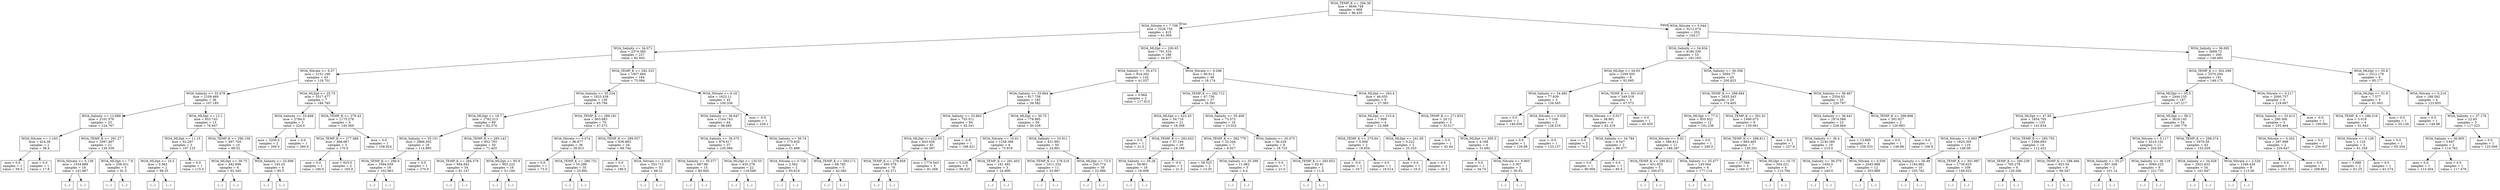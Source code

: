 digraph Tree {
node [shape=box] ;
0 [label="WOA_TEMP_K <= 294.36\nmse = 4646.748\nsamples = 668\nvalue = 96.435"] ;
1 [label="WOA_Nitrate <= 7.709\nmse = 2226.735\nsamples = 415\nvalue = 61.009"] ;
0 -> 1 [labeldistance=2.5, labelangle=45, headlabel="True"] ;
2 [label="WOA_Salinity <= 34.071\nmse = 2374.385\nsamples = 227\nvalue = 82.943"] ;
1 -> 2 ;
3 [label="WOA_Nitrate <= 6.37\nmse = 3151.168\nsamples = 43\nvalue = 119.701"] ;
2 -> 3 ;
4 [label="WOA_Salinity <= 33.478\nmse = 2109.469\nsamples = 36\nvalue = 107.185"] ;
3 -> 4 ;
5 [label="WOA_Salinity <= 12.689\nmse = 2101.576\nsamples = 23\nvalue = 124.767"] ;
4 -> 5 ;
6 [label="WOA_Nitrate <= 1.193\nmse = 424.36\nsamples = 2\nvalue = 38.4"] ;
5 -> 6 ;
7 [label="mse = 0.0\nsamples = 1\nvalue = 59.0"] ;
6 -> 7 ;
8 [label="mse = 0.0\nsamples = 1\nvalue = 17.8"] ;
6 -> 8 ;
9 [label="WOA_TEMP_K <= 291.27\nmse = 1697.497\nsamples = 21\nvalue = 130.339"] ;
5 -> 9 ;
10 [label="WOA_Nitrate <= 0.138\nmse = 1554.889\nsamples = 16\nvalue = 141.667"] ;
9 -> 10 ;
11 [label="(...)"] ;
10 -> 11 ;
12 [label="(...)"] ;
10 -> 12 ;
39 [label="WOA_MLDpt <= 7.9\nmse = 238.031\nsamples = 5\nvalue = 91.5"] ;
9 -> 39 ;
40 [label="(...)"] ;
39 -> 40 ;
43 [label="(...)"] ;
39 -> 43 ;
48 [label="WOA_MLDpt <= 12.1\nmse = 653.743\nsamples = 13\nvalue = 76.647"] ;
4 -> 48 ;
49 [label="WOA_MLDpt <= 11.15\nmse = 62.297\nsamples = 3\nvalue = 107.125"] ;
48 -> 49 ;
50 [label="WOA_MLDpt <= 10.5\nmse = 0.563\nsamples = 2\nvalue = 99.25"] ;
49 -> 50 ;
51 [label="(...)"] ;
50 -> 51 ;
52 [label="(...)"] ;
50 -> 52 ;
53 [label="mse = 0.0\nsamples = 1\nvalue = 115.0"] ;
49 -> 53 ;
54 [label="WOA_TEMP_K <= 290.159\nmse = 497.704\nsamples = 10\nvalue = 68.52"] ;
48 -> 54 ;
55 [label="WOA_MLDpt <= 39.75\nmse = 482.899\nsamples = 6\nvalue = 62.345"] ;
54 -> 55 ;
56 [label="(...)"] ;
55 -> 56 ;
61 [label="(...)"] ;
55 -> 61 ;
64 [label="WOA_Salinity <= 33.696\nmse = 145.25\nsamples = 4\nvalue = 85.5"] ;
54 -> 64 ;
65 [label="(...)"] ;
64 -> 65 ;
66 [label="(...)"] ;
64 -> 66 ;
71 [label="WOA_MLDpt <= 25.75\nmse = 3517.477\nsamples = 7\nvalue = 184.785"] ;
3 -> 71 ;
72 [label="WOA_Salinity <= 33.848\nmse = 2784.0\nsamples = 3\nvalue = 224.0"] ;
71 -> 72 ;
73 [label="mse = 3200.0\nsamples = 2\nvalue = 200.0"] ;
72 -> 73 ;
74 [label="mse = 0.0\nsamples = 1\nvalue = 260.0"] ;
72 -> 74 ;
75 [label="WOA_TEMP_K <= 279.43\nmse = 1175.278\nsamples = 4\nvalue = 145.569"] ;
71 -> 75 ;
76 [label="WOA_TEMP_K <= 277.488\nmse = 466.667\nsamples = 3\nvalue = 170.0"] ;
75 -> 76 ;
77 [label="mse = 0.0\nsamples = 1\nvalue = 180.0"] ;
76 -> 77 ;
78 [label="mse = 625.0\nsamples = 2\nvalue = 165.0"] ;
76 -> 78 ;
79 [label="mse = 0.0\nsamples = 1\nvalue = 108.924"] ;
75 -> 79 ;
80 [label="WOA_TEMP_K <= 292.333\nmse = 1857.694\nsamples = 184\nvalue = 75.084"] ;
2 -> 80 ;
81 [label="WOA_Salinity <= 35.234\nmse = 1623.438\nsamples = 139\nvalue = 65.794"] ;
80 -> 81 ;
82 [label="WOA_MLDpt <= 19.7\nmse = 1792.313\nsamples = 69\nvalue = 82.374"] ;
81 -> 82 ;
83 [label="WOA_Salinity <= 35.151\nmse = 2866.502\nsamples = 19\nvalue = 114.895"] ;
82 -> 83 ;
84 [label="WOA_TEMP_K <= 290.0\nmse = 1094.059\nsamples = 18\nvalue = 102.963"] ;
83 -> 84 ;
85 [label="(...)"] ;
84 -> 85 ;
116 [label="(...)"] ;
84 -> 116 ;
117 [label="mse = 0.0\nsamples = 1\nvalue = 270.0"] ;
83 -> 117 ;
118 [label="WOA_TEMP_K <= 285.143\nmse = 952.793\nsamples = 50\nvalue = 71.403"] ;
82 -> 118 ;
119 [label="WOA_TEMP_K <= 284.579\nmse = 684.842\nsamples = 34\nvalue = 81.147"] ;
118 -> 119 ;
120 [label="(...)"] ;
119 -> 120 ;
163 [label="(...)"] ;
119 -> 163 ;
164 [label="WOA_MLDpt <= 95.9\nmse = 903.222\nsamples = 16\nvalue = 51.194"] ;
118 -> 164 ;
165 [label="(...)"] ;
164 -> 165 ;
192 [label="(...)"] ;
164 -> 192 ;
193 [label="WOA_TEMP_K <= 289.181\nmse = 803.683\nsamples = 70\nvalue = 47.572"] ;
81 -> 193 ;
194 [label="WOA_Nitrate <= 0.074\nmse = 96.877\nsamples = 36\nvalue = 26.815"] ;
193 -> 194 ;
195 [label="mse = 0.0\nsamples = 1\nvalue = 73.0"] ;
194 -> 195 ;
196 [label="WOA_TEMP_K <= 286.731\nmse = 55.299\nsamples = 35\nvalue = 25.891"] ;
194 -> 196 ;
197 [label="(...)"] ;
196 -> 197 ;
222 [label="(...)"] ;
196 -> 222 ;
239 [label="WOA_TEMP_K <= 289.557\nmse = 636.883\nsamples = 34\nvalue = 68.744"] ;
193 -> 239 ;
240 [label="mse = 0.0\nsamples = 1\nvalue = 188.0"] ;
239 -> 240 ;
241 [label="WOA_Nitrate <= 2.616\nmse = 353.712\nsamples = 33\nvalue = 66.31"] ;
239 -> 241 ;
242 [label="(...)"] ;
241 -> 242 ;
285 [label="(...)"] ;
241 -> 285 ;
290 [label="WOA_Nitrate <= 6.18\nmse = 1622.11\nsamples = 45\nvalue = 100.336"] ;
80 -> 290 ;
291 [label="WOA_Salinity <= 36.647\nmse = 1144.743\nsamples = 44\nvalue = 96.685"] ;
290 -> 291 ;
292 [label="WOA_Salinity <= 36.575\nmse = 879.617\nsamples = 37\nvalue = 105.084"] ;
291 -> 292 ;
293 [label="WOA_Salinity <= 35.577\nmse = 687.86\nsamples = 15\nvalue = 80.945"] ;
292 -> 293 ;
294 [label="(...)"] ;
293 -> 294 ;
305 [label="(...)"] ;
293 -> 305 ;
320 [label="WOA_MLDpt <= 135.55\nmse = 435.278\nsamples = 22\nvalue = 119.568"] ;
292 -> 320 ;
321 [label="(...)"] ;
320 -> 321 ;
332 [label="(...)"] ;
320 -> 332 ;
345 [label="WOA_Salinity <= 36.74\nmse = 175.835\nsamples = 7\nvalue = 51.889"] ;
291 -> 345 ;
346 [label="WOA_Nitrate <= 0.728\nmse = 2.562\nsamples = 2\nvalue = 65.619"] ;
345 -> 346 ;
347 [label="(...)"] ;
346 -> 347 ;
348 [label="(...)"] ;
346 -> 348 ;
349 [label="WOA_TEMP_K <= 293.171\nmse = 68.783\nsamples = 5\nvalue = 42.082"] ;
345 -> 349 ;
350 [label="(...)"] ;
349 -> 350 ;
351 [label="(...)"] ;
349 -> 351 ;
356 [label="mse = -0.0\nsamples = 1\nvalue = 239.1"] ;
290 -> 356 ;
357 [label="WOA_MLDpt <= 200.65\nmse = 791.533\nsamples = 188\nvalue = 34.837"] ;
1 -> 357 ;
358 [label="WOA_Salinity <= 35.473\nmse = 914.302\nsamples = 142\nvalue = 41.037"] ;
357 -> 358 ;
359 [label="WOA_Salinity <= 33.864\nmse = 817.758\nsamples = 140\nvalue = 39.582"] ;
358 -> 359 ;
360 [label="WOA_Salinity <= 33.862\nmse = 755.511\nsamples = 84\nvalue = 45.341"] ;
359 -> 360 ;
361 [label="WOA_MLDpt <= 122.55\nmse = 643.026\nsamples = 83\nvalue = 44.387"] ;
360 -> 361 ;
362 [label="WOA_TEMP_K <= 279.958\nmse = 495.579\nsamples = 78\nvalue = 42.271"] ;
361 -> 362 ;
363 [label="(...)"] ;
362 -> 363 ;
464 [label="(...)"] ;
362 -> 464 ;
469 [label="mse = 1774.543\nsamples = 5\nvalue = 81.268"] ;
361 -> 469 ;
470 [label="mse = -0.0\nsamples = 1\nvalue = 168.421"] ;
360 -> 470 ;
471 [label="WOA_MLDpt <= 30.75\nmse = 778.995\nsamples = 56\nvalue = 30.339"] ;
359 -> 471 ;
472 [label="WOA_Nitrate <= 10.01\nmse = 1258.366\nsamples = 6\nvalue = 73.919"] ;
471 -> 472 ;
473 [label="mse = 5.226\nsamples = 3\nvalue = 98.425"] ;
472 -> 473 ;
474 [label="WOA_TEMP_K <= 281.403\nmse = 161.492\nsamples = 3\nvalue = 24.908"] ;
472 -> 474 ;
475 [label="(...)"] ;
474 -> 475 ;
478 [label="(...)"] ;
474 -> 478 ;
479 [label="WOA_Salinity <= 33.911\nmse = 451.991\nsamples = 50\nvalue = 24.891"] ;
471 -> 479 ;
480 [label="WOA_TEMP_K <= 276.516\nmse = 1011.332\nsamples = 11\nvalue = 33.967"] ;
479 -> 480 ;
481 [label="(...)"] ;
480 -> 481 ;
500 [label="(...)"] ;
480 -> 500 ;
501 [label="WOA_MLDpt <= 73.5\nmse = 245.774\nsamples = 39\nvalue = 22.086"] ;
479 -> 501 ;
502 [label="(...)"] ;
501 -> 502 ;
547 [label="(...)"] ;
501 -> 547 ;
574 [label="mse = 0.964\nsamples = 2\nvalue = 117.812"] ;
358 -> 574 ;
575 [label="WOA_Nitrate <= 9.296\nmse = 80.612\nsamples = 46\nvalue = 18.174"] ;
357 -> 575 ;
576 [label="WOA_TEMP_K <= 282.712\nmse = 67.756\nsamples = 37\nvalue = 16.391"] ;
575 -> 576 ;
577 [label="WOA_MLDpt <= 622.45\nmse = 54.716\nsamples = 21\nvalue = 18.308"] ;
576 -> 577 ;
578 [label="mse = 0.0\nsamples = 1\nvalue = 21.0"] ;
577 -> 578 ;
579 [label="WOA_TEMP_K <= 282.633\nmse = 57.194\nsamples = 20\nvalue = 18.166"] ;
577 -> 579 ;
580 [label="WOA_Salinity <= 35.28\nmse = 59.901\nsamples = 18\nvalue = 18.008"] ;
579 -> 580 ;
581 [label="(...)"] ;
580 -> 581 ;
582 [label="(...)"] ;
580 -> 582 ;
583 [label="mse = -0.0\nsamples = 2\nvalue = 21.0"] ;
579 -> 583 ;
584 [label="WOA_Salinity <= 35.406\nmse = 73.572\nsamples = 16\nvalue = 13.552"] ;
576 -> 584 ;
585 [label="WOA_TEMP_K <= 282.779\nmse = 32.344\nsamples = 7\nvalue = 6.027"] ;
584 -> 585 ;
586 [label="mse = 58.523\nsamples = 2\nvalue = 13.35"] ;
585 -> 586 ;
587 [label="WOA_Salinity <= 35.399\nmse = 11.962\nsamples = 5\nvalue = 4.4"] ;
585 -> 587 ;
588 [label="(...)"] ;
587 -> 588 ;
591 [label="(...)"] ;
587 -> 591 ;
592 [label="WOA_Salinity <= 35.475\nmse = 36.229\nsamples = 9\nvalue = 18.725"] ;
584 -> 592 ;
593 [label="mse = 0.0\nsamples = 7\nvalue = 21.0"] ;
592 -> 593 ;
594 [label="WOA_TEMP_K <= 283.652\nmse = 82.81\nsamples = 2\nvalue = 11.9"] ;
592 -> 594 ;
595 [label="(...)"] ;
594 -> 595 ;
596 [label="(...)"] ;
594 -> 596 ;
597 [label="WOA_MLDpt <= 263.4\nmse = 46.055\nsamples = 9\nvalue = 27.363"] ;
575 -> 597 ;
598 [label="WOA_MLDpt <= 215.6\nmse = 7.999\nsamples = 4\nvalue = 22.088"] ;
597 -> 598 ;
599 [label="WOA_TEMP_K <= 275.64\nmse = 0.006\nsamples = 2\nvalue = 19.654"] ;
598 -> 599 ;
600 [label="mse = -0.0\nsamples = 1\nvalue = 19.7"] ;
599 -> 600 ;
601 [label="mse = 0.0\nsamples = 1\nvalue = 19.514"] ;
599 -> 601 ;
602 [label="WOA_MLDpt <= 241.95\nmse = 0.222\nsamples = 2\nvalue = 25.333"] ;
598 -> 602 ;
603 [label="mse = 0.0\nsamples = 1\nvalue = 25.0"] ;
602 -> 603 ;
604 [label="mse = 0.0\nsamples = 1\nvalue = 26.0"] ;
602 -> 604 ;
605 [label="WOA_TEMP_K <= 271.833\nmse = 20.12\nsamples = 5\nvalue = 33.517"] ;
597 -> 605 ;
606 [label="mse = 0.0\nsamples = 1\nvalue = 42.64"] ;
605 -> 606 ;
607 [label="WOA_MLDpt <= 305.3\nmse = 4.168\nsamples = 4\nvalue = 31.692"] ;
605 -> 607 ;
608 [label="mse = 0.0\nsamples = 1\nvalue = 34.74"] ;
607 -> 608 ;
609 [label="WOA_Nitrate <= 9.903\nmse = 2.307\nsamples = 3\nvalue = 30.93"] ;
607 -> 609 ;
610 [label="(...)"] ;
609 -> 610 ;
611 [label="(...)"] ;
609 -> 611 ;
614 [label="WOA_Nitrate <= 0.044\nmse = 3212.074\nsamples = 253\nvalue = 154.17"] ;
0 -> 614 [labeldistance=2.5, labelangle=-45, headlabel="False"] ;
615 [label="WOA_Salinity <= 34.934\nmse = 4180.339\nsamples = 53\nvalue = 181.163"] ;
614 -> 615 ;
616 [label="WOA_MLDpt <= 34.05\nmse = 1299.505\nsamples = 8\nvalue = 92.695"] ;
615 -> 616 ;
617 [label="WOA_Salinity <= 34.482\nmse = 77.839\nsamples = 3\nvalue = 134.565"] ;
616 -> 617 ;
618 [label="mse = 0.0\nsamples = 1\nvalue = 146.656"] ;
617 -> 618 ;
619 [label="WOA_Nitrate <= 0.026\nmse = 7.109\nsamples = 2\nvalue = 128.519"] ;
617 -> 619 ;
620 [label="mse = 0.0\nsamples = 1\nvalue = 126.98"] ;
619 -> 620 ;
621 [label="mse = -0.0\nsamples = 1\nvalue = 133.137"] ;
619 -> 621 ;
622 [label="WOA_TEMP_K <= 301.018\nmse = 349.519\nsamples = 5\nvalue = 67.573"] ;
616 -> 622 ;
623 [label="WOA_Nitrate <= 0.017\nmse = 38.961\nsamples = 4\nvalue = 82.318"] ;
622 -> 623 ;
624 [label="mse = 0.0\nsamples = 2\nvalue = 74.0"] ;
623 -> 624 ;
625 [label="WOA_Salinity <= 34.784\nmse = 6.547\nsamples = 2\nvalue = 86.477"] ;
623 -> 625 ;
626 [label="mse = 0.0\nsamples = 1\nvalue = 90.909"] ;
625 -> 626 ;
627 [label="mse = 0.0\nsamples = 1\nvalue = 85.0"] ;
625 -> 627 ;
628 [label="mse = 0.0\nsamples = 1\nvalue = 45.455"] ;
622 -> 628 ;
629 [label="WOA_Salinity <= 36.358\nmse = 2694.77\nsamples = 45\nvalue = 200.823"] ;
615 -> 629 ;
630 [label="WOA_TEMP_K <= 298.694\nmse = 1655.343\nsamples = 20\nvalue = 174.405"] ;
629 -> 630 ;
631 [label="WOA_MLDpt <= 77.5\nmse = 855.922\nsamples = 12\nvalue = 191.236"] ;
630 -> 631 ;
632 [label="WOA_Nitrate <= 0.02\nmse = 386.612\nsamples = 11\nvalue = 186.297"] ;
631 -> 632 ;
633 [label="WOA_TEMP_K <= 295.812\nmse = 431.925\nsamples = 5\nvalue = 200.072"] ;
632 -> 633 ;
634 [label="(...)"] ;
633 -> 634 ;
635 [label="(...)"] ;
633 -> 635 ;
640 [label="WOA_Salinity <= 35.477\nmse = 145.564\nsamples = 6\nvalue = 177.114"] ;
632 -> 640 ;
641 [label="(...)"] ;
640 -> 641 ;
642 [label="(...)"] ;
640 -> 642 ;
645 [label="mse = 0.0\nsamples = 1\nvalue = 290.0"] ;
631 -> 645 ;
646 [label="WOA_TEMP_K <= 301.91\nmse = 1490.073\nsamples = 8\nvalue = 139.061"] ;
630 -> 646 ;
647 [label="WOA_TEMP_K <= 298.811\nmse = 683.465\nsamples = 7\nvalue = 129.201"] ;
646 -> 647 ;
648 [label="mse = 17.566\nsamples = 3\nvalue = 160.017"] ;
647 -> 648 ;
649 [label="WOA_MLDpt <= 16.75\nmse = 304.221\nsamples = 4\nvalue = 113.794"] ;
647 -> 649 ;
650 [label="(...)"] ;
649 -> 650 ;
653 [label="(...)"] ;
649 -> 653 ;
656 [label="mse = 0.0\nsamples = 1\nvalue = 227.8"] ;
646 -> 656 ;
657 [label="WOA_Salinity <= 36.467\nmse = 2554.03\nsamples = 25\nvalue = 220.797"] ;
629 -> 657 ;
658 [label="WOA_Salinity <= 36.441\nmse = 1874.584\nsamples = 23\nvalue = 228.684"] ;
657 -> 658 ;
659 [label="WOA_Salinity <= 36.4\nmse = 2140.385\nsamples = 19\nvalue = 215.0"] ;
658 -> 659 ;
660 [label="WOA_Salinity <= 36.379\nmse = 1450.0\nsamples = 7\nvalue = 240.0"] ;
659 -> 660 ;
661 [label="(...)"] ;
660 -> 661 ;
662 [label="(...)"] ;
660 -> 662 ;
663 [label="WOA_Nitrate <= 0.039\nmse = 2045.988\nsamples = 12\nvalue = 203.889"] ;
659 -> 663 ;
664 [label="(...)"] ;
663 -> 664 ;
667 [label="(...)"] ;
663 -> 667 ;
668 [label="mse = 13.889\nsamples = 4\nvalue = 258.333"] ;
658 -> 668 ;
669 [label="WOA_TEMP_K <= 298.898\nmse = 391.627\nsamples = 2\nvalue = 120.893"] ;
657 -> 669 ;
670 [label="mse = 0.0\nsamples = 1\nvalue = 148.88"] ;
669 -> 670 ;
671 [label="mse = 0.0\nsamples = 1\nvalue = 106.9"] ;
669 -> 671 ;
672 [label="WOA_Salinity <= 36.692\nmse = 2669.72\nsamples = 200\nvalue = 146.483"] ;
614 -> 672 ;
673 [label="WOA_TEMP_K <= 302.299\nmse = 2570.204\nsamples = 191\nvalue = 149.175"] ;
672 -> 673 ;
674 [label="WOA_MLDpt <= 55.5\nmse = 2444.155\nsamples = 187\nvalue = 147.217"] ;
673 -> 674 ;
675 [label="WOA_MLDpt <= 47.95\nmse = 1854.705\nsamples = 133\nvalue = 141.634"] ;
674 -> 675 ;
676 [label="WOA_Nitrate <= 0.063\nmse = 1820.305\nsamples = 119\nvalue = 146.09"] ;
675 -> 676 ;
677 [label="WOA_Salinity <= 36.49\nmse = 1184.982\nsamples = 10\nvalue = 105.762"] ;
676 -> 677 ;
678 [label="(...)"] ;
677 -> 678 ;
693 [label="(...)"] ;
677 -> 693 ;
694 [label="WOA_TEMP_K <= 301.987\nmse = 1739.625\nsamples = 109\nvalue = 149.023"] ;
676 -> 694 ;
695 [label="(...)"] ;
694 -> 695 ;
856 [label="(...)"] ;
694 -> 856 ;
859 [label="WOA_TEMP_K <= 295.755\nmse = 1096.693\nsamples = 14\nvalue = 112.422"] ;
675 -> 859 ;
860 [label="WOA_TEMP_K <= 295.239\nmse = 765.278\nsamples = 6\nvalue = 129.206"] ;
859 -> 860 ;
861 [label="(...)"] ;
860 -> 861 ;
866 [label="(...)"] ;
860 -> 866 ;
871 [label="WOA_TEMP_K <= 298.466\nmse = 823.54\nsamples = 8\nvalue = 94.347"] ;
859 -> 871 ;
872 [label="(...)"] ;
871 -> 872 ;
879 [label="(...)"] ;
871 -> 879 ;
884 [label="WOA_MLDpt <= 58.2\nmse = 3616.145\nsamples = 54\nvalue = 160.776"] ;
674 -> 884 ;
885 [label="WOA_Nitrate <= 0.117\nmse = 4519.152\nsamples = 11\nvalue = 204.507"] ;
884 -> 885 ;
886 [label="WOA_Salinity <= 35.27\nmse = 807.308\nsamples = 2\nvalue = 101.14"] ;
885 -> 886 ;
887 [label="(...)"] ;
886 -> 887 ;
888 [label="(...)"] ;
886 -> 888 ;
889 [label="WOA_Salinity <= 36.119\nmse = 3060.225\nsamples = 9\nvalue = 221.735"] ;
885 -> 889 ;
890 [label="(...)"] ;
889 -> 890 ;
895 [label="(...)"] ;
889 -> 895 ;
896 [label="WOA_TEMP_K <= 299.374\nmse = 2976.56\nsamples = 43\nvalue = 152.029"] ;
884 -> 896 ;
897 [label="WOA_Salinity <= 34.028\nmse = 2921.633\nsamples = 34\nvalue = 161.647"] ;
896 -> 897 ;
898 [label="(...)"] ;
897 -> 898 ;
899 [label="(...)"] ;
897 -> 899 ;
932 [label="WOA_Nitrate <= 2.526\nmse = 1346.434\nsamples = 9\nvalue = 113.56"] ;
896 -> 932 ;
933 [label="(...)"] ;
932 -> 933 ;
948 [label="(...)"] ;
932 -> 948 ;
949 [label="WOA_Nitrate <= 0.217\nmse = 2000.757\nsamples = 4\nvalue = 219.667"] ;
673 -> 949 ;
950 [label="WOA_Salinity <= 33.413\nmse = 290.306\nsamples = 3\nvalue = 235.464"] ;
949 -> 950 ;
951 [label="WOA_Nitrate <= 0.202\nmse = 287.998\nsamples = 2\nvalue = 229.647"] ;
950 -> 951 ;
952 [label="mse = 0.0\nsamples = 1\nvalue = 243.503"] ;
951 -> 952 ;
953 [label="mse = 0.0\nsamples = 1\nvalue = 208.863"] ;
951 -> 953 ;
954 [label="mse = 0.0\nsamples = 1\nvalue = 250.007"] ;
950 -> 954 ;
955 [label="mse = -0.0\nsamples = 1\nvalue = 109.091"] ;
949 -> 955 ;
956 [label="WOA_MLDpt <= 55.8\nmse = 1012.179\nsamples = 9\nvalue = 85.177"] ;
672 -> 956 ;
957 [label="WOA_MLDpt <= 51.9\nmse = 7.577\nsamples = 5\nvalue = 61.003"] ;
956 -> 957 ;
958 [label="WOA_TEMP_K <= 296.316\nmse = 3.019\nsamples = 4\nvalue = 61.843"] ;
957 -> 958 ;
959 [label="WOA_Nitrate <= 0.129\nmse = 1.125\nsamples = 3\nvalue = 61.258"] ;
958 -> 959 ;
960 [label="mse = 1.688\nsamples = 2\nvalue = 61.25"] ;
959 -> 960 ;
961 [label="mse = 0.0\nsamples = 1\nvalue = 61.274"] ;
959 -> 961 ;
962 [label="mse = 0.0\nsamples = 1\nvalue = 65.354"] ;
958 -> 962 ;
963 [label="mse = 0.0\nsamples = 1\nvalue = 55.126"] ;
957 -> 963 ;
964 [label="WOA_Nitrate <= 0.216\nmse = 188.592\nsamples = 4\nvalue = 123.855"] ;
956 -> 964 ;
965 [label="mse = 0.0\nsamples = 1\nvalue = 149.98"] ;
964 -> 965 ;
966 [label="WOA_Salinity <= 37.176\nmse = 22.45\nsamples = 3\nvalue = 117.323"] ;
964 -> 966 ;
967 [label="WOA_Salinity <= 36.905\nmse = 3.687\nsamples = 2\nvalue = 114.762"] ;
966 -> 967 ;
968 [label="mse = 0.0\nsamples = 1\nvalue = 113.404"] ;
967 -> 968 ;
969 [label="mse = 0.0\nsamples = 1\nvalue = 117.478"] ;
967 -> 969 ;
970 [label="mse = 0.0\nsamples = 1\nvalue = 125.008"] ;
966 -> 970 ;
}